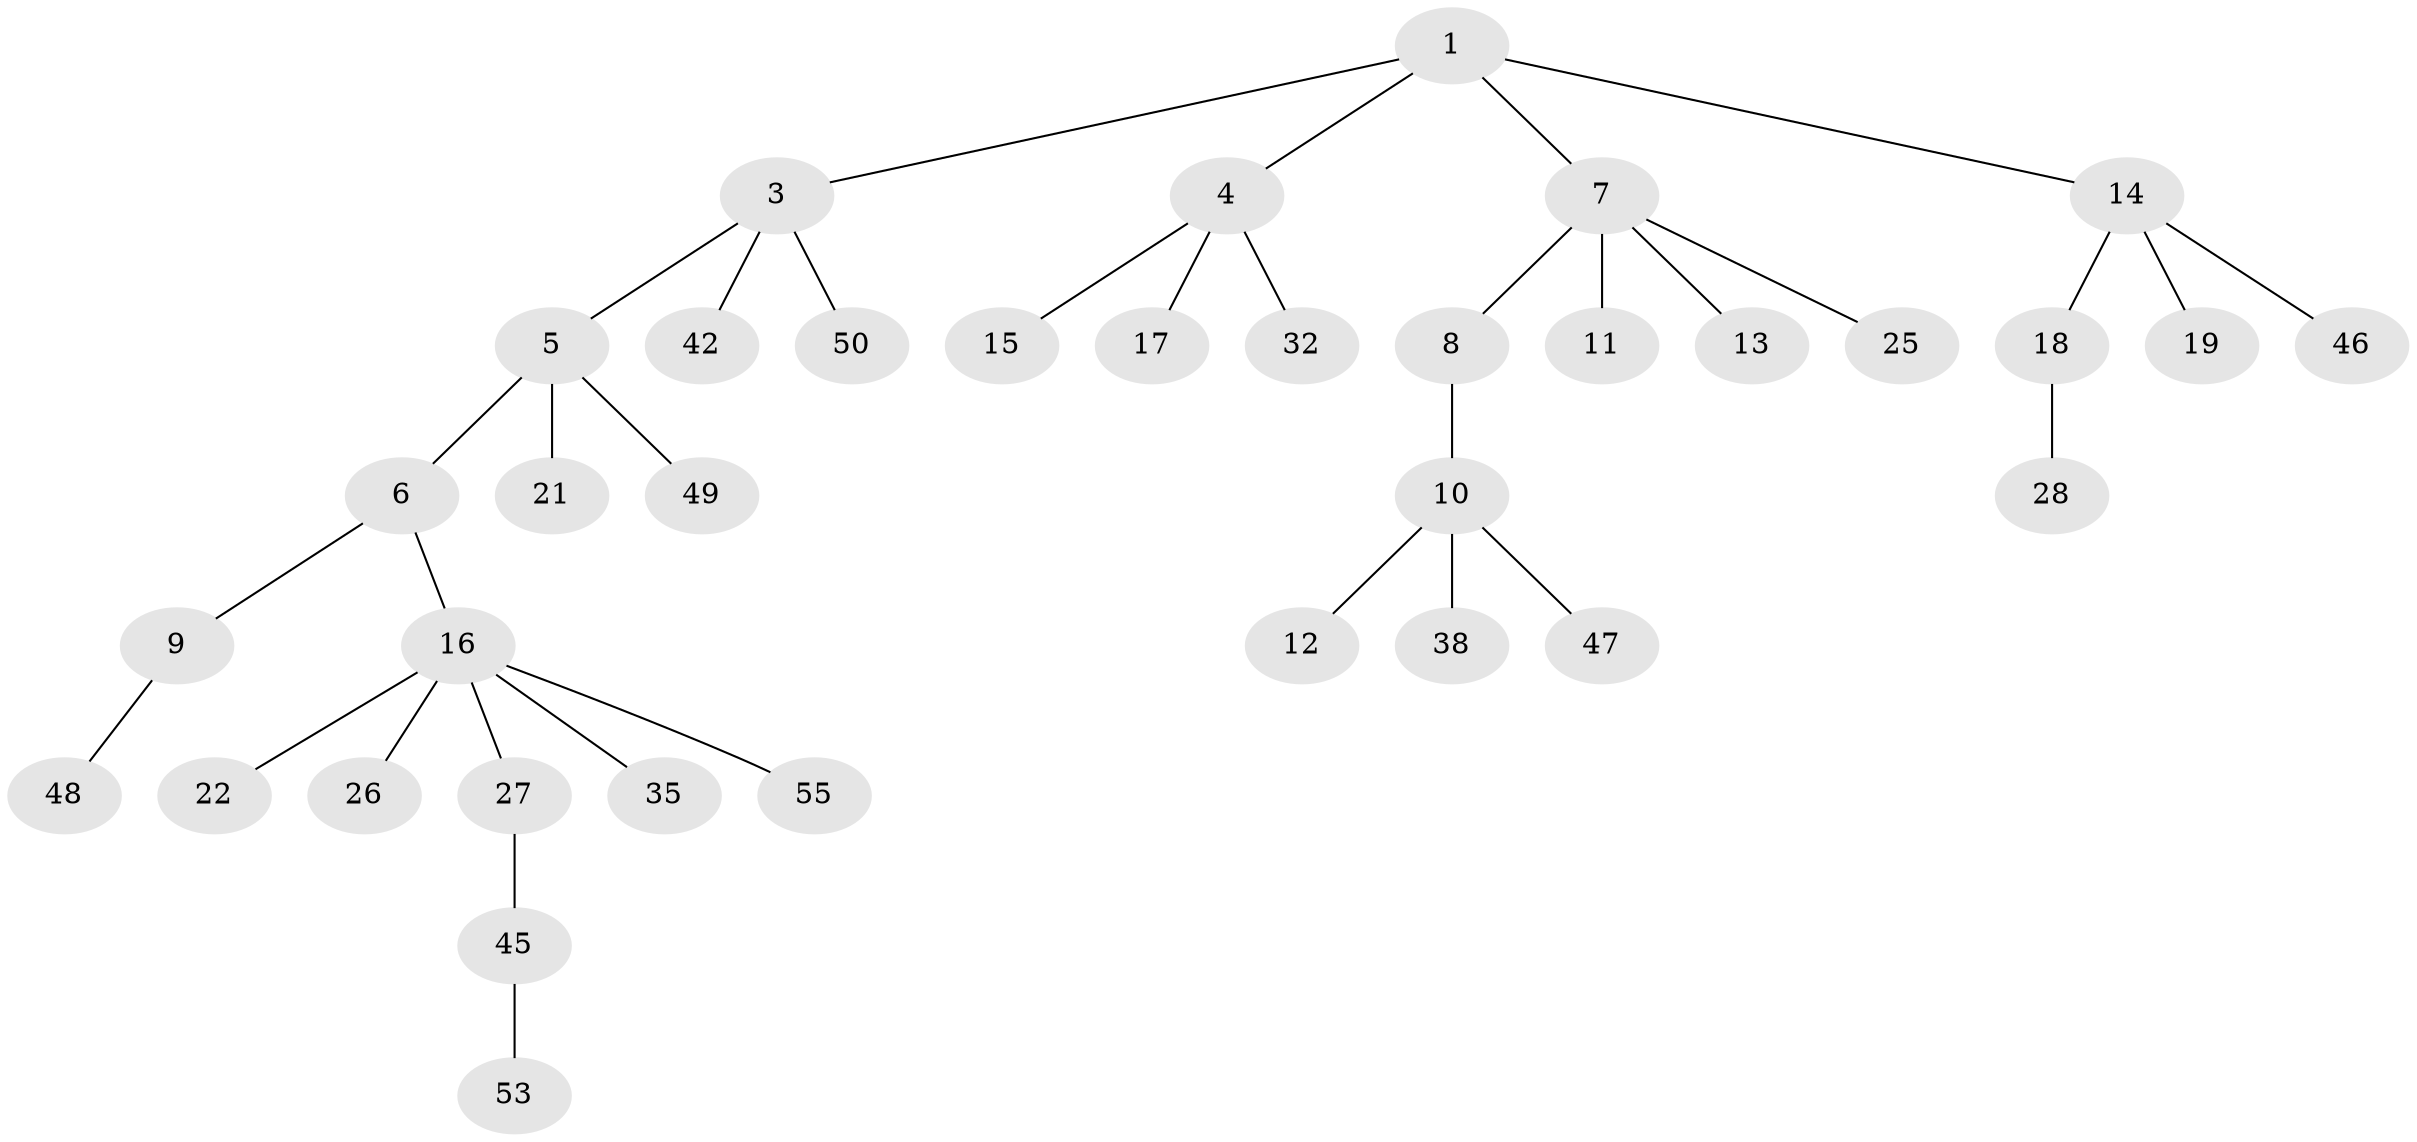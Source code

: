 // Generated by graph-tools (version 1.1) at 2025/24/03/03/25 07:24:07]
// undirected, 36 vertices, 35 edges
graph export_dot {
graph [start="1"]
  node [color=gray90,style=filled];
  1 [super="+2"];
  3 [super="+41"];
  4 [super="+30"];
  5 [super="+23"];
  6 [super="+44"];
  7 [super="+33"];
  8;
  9 [super="+37"];
  10 [super="+29"];
  11;
  12 [super="+43"];
  13 [super="+24"];
  14 [super="+40"];
  15;
  16 [super="+20"];
  17;
  18 [super="+52"];
  19 [super="+51"];
  21 [super="+39"];
  22 [super="+36"];
  25;
  26 [super="+34"];
  27 [super="+31"];
  28;
  32;
  35;
  38;
  42;
  45;
  46;
  47;
  48;
  49;
  50;
  53 [super="+54"];
  55;
  1 -- 14;
  1 -- 3;
  1 -- 4;
  1 -- 7;
  3 -- 5;
  3 -- 50;
  3 -- 42;
  4 -- 15;
  4 -- 17;
  4 -- 32;
  5 -- 6;
  5 -- 21;
  5 -- 49;
  6 -- 9;
  6 -- 16;
  7 -- 8;
  7 -- 11;
  7 -- 13;
  7 -- 25;
  8 -- 10;
  9 -- 48;
  10 -- 12;
  10 -- 38;
  10 -- 47;
  14 -- 18;
  14 -- 19;
  14 -- 46;
  16 -- 27;
  16 -- 35;
  16 -- 22;
  16 -- 55;
  16 -- 26;
  18 -- 28;
  27 -- 45;
  45 -- 53;
}
